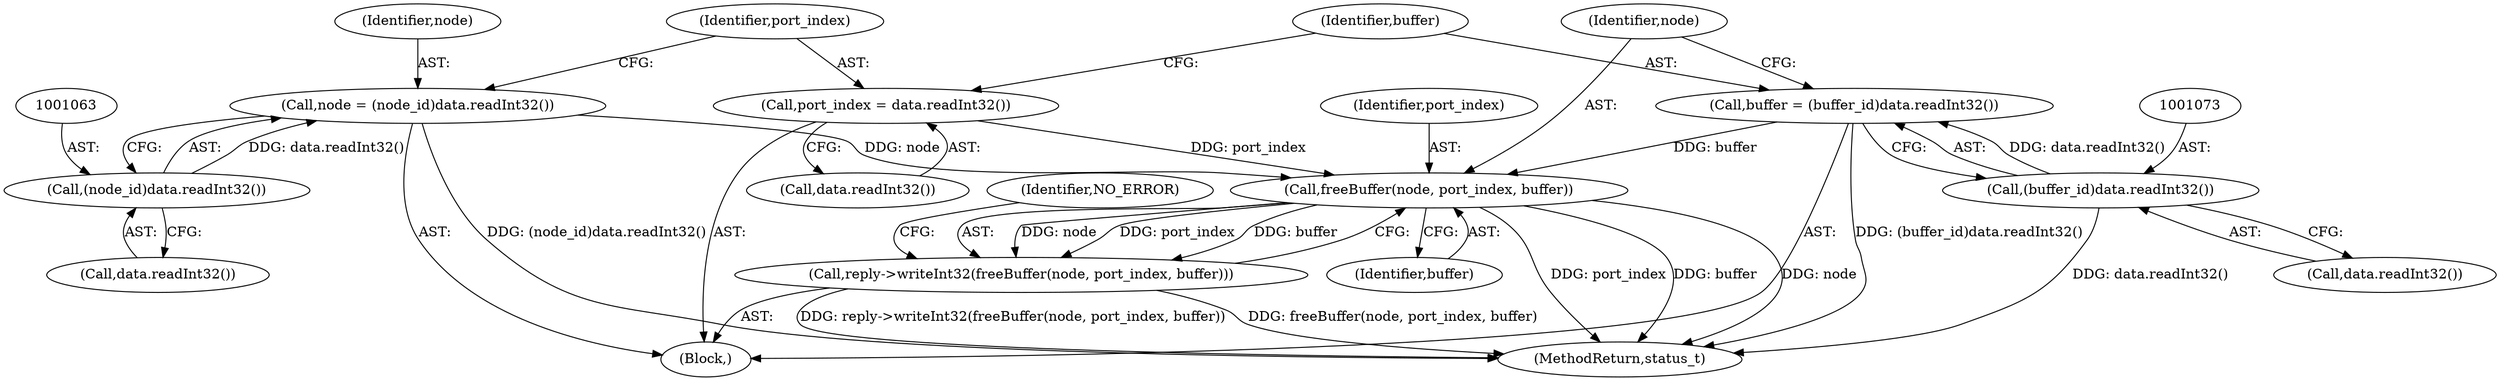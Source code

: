digraph "0_Android_8d87321b704cb3f88e8cae668937d001fd63d5e3@API" {
"1001076" [label="(Call,freeBuffer(node, port_index, buffer))"];
"1001060" [label="(Call,node = (node_id)data.readInt32())"];
"1001062" [label="(Call,(node_id)data.readInt32())"];
"1001066" [label="(Call,port_index = data.readInt32())"];
"1001070" [label="(Call,buffer = (buffer_id)data.readInt32())"];
"1001072" [label="(Call,(buffer_id)data.readInt32())"];
"1001075" [label="(Call,reply->writeInt32(freeBuffer(node, port_index, buffer)))"];
"1001207" [label="(MethodReturn,status_t)"];
"1001054" [label="(Block,)"];
"1001072" [label="(Call,(buffer_id)data.readInt32())"];
"1001064" [label="(Call,data.readInt32())"];
"1001075" [label="(Call,reply->writeInt32(freeBuffer(node, port_index, buffer)))"];
"1001071" [label="(Identifier,buffer)"];
"1001067" [label="(Identifier,port_index)"];
"1001070" [label="(Call,buffer = (buffer_id)data.readInt32())"];
"1001061" [label="(Identifier,node)"];
"1001060" [label="(Call,node = (node_id)data.readInt32())"];
"1001077" [label="(Identifier,node)"];
"1001062" [label="(Call,(node_id)data.readInt32())"];
"1001076" [label="(Call,freeBuffer(node, port_index, buffer))"];
"1001079" [label="(Identifier,buffer)"];
"1001068" [label="(Call,data.readInt32())"];
"1001078" [label="(Identifier,port_index)"];
"1001066" [label="(Call,port_index = data.readInt32())"];
"1001081" [label="(Identifier,NO_ERROR)"];
"1001074" [label="(Call,data.readInt32())"];
"1001076" -> "1001075"  [label="AST: "];
"1001076" -> "1001079"  [label="CFG: "];
"1001077" -> "1001076"  [label="AST: "];
"1001078" -> "1001076"  [label="AST: "];
"1001079" -> "1001076"  [label="AST: "];
"1001075" -> "1001076"  [label="CFG: "];
"1001076" -> "1001207"  [label="DDG: port_index"];
"1001076" -> "1001207"  [label="DDG: node"];
"1001076" -> "1001207"  [label="DDG: buffer"];
"1001076" -> "1001075"  [label="DDG: node"];
"1001076" -> "1001075"  [label="DDG: port_index"];
"1001076" -> "1001075"  [label="DDG: buffer"];
"1001060" -> "1001076"  [label="DDG: node"];
"1001066" -> "1001076"  [label="DDG: port_index"];
"1001070" -> "1001076"  [label="DDG: buffer"];
"1001060" -> "1001054"  [label="AST: "];
"1001060" -> "1001062"  [label="CFG: "];
"1001061" -> "1001060"  [label="AST: "];
"1001062" -> "1001060"  [label="AST: "];
"1001067" -> "1001060"  [label="CFG: "];
"1001060" -> "1001207"  [label="DDG: (node_id)data.readInt32()"];
"1001062" -> "1001060"  [label="DDG: data.readInt32()"];
"1001062" -> "1001064"  [label="CFG: "];
"1001063" -> "1001062"  [label="AST: "];
"1001064" -> "1001062"  [label="AST: "];
"1001066" -> "1001054"  [label="AST: "];
"1001066" -> "1001068"  [label="CFG: "];
"1001067" -> "1001066"  [label="AST: "];
"1001068" -> "1001066"  [label="AST: "];
"1001071" -> "1001066"  [label="CFG: "];
"1001070" -> "1001054"  [label="AST: "];
"1001070" -> "1001072"  [label="CFG: "];
"1001071" -> "1001070"  [label="AST: "];
"1001072" -> "1001070"  [label="AST: "];
"1001077" -> "1001070"  [label="CFG: "];
"1001070" -> "1001207"  [label="DDG: (buffer_id)data.readInt32()"];
"1001072" -> "1001070"  [label="DDG: data.readInt32()"];
"1001072" -> "1001074"  [label="CFG: "];
"1001073" -> "1001072"  [label="AST: "];
"1001074" -> "1001072"  [label="AST: "];
"1001072" -> "1001207"  [label="DDG: data.readInt32()"];
"1001075" -> "1001054"  [label="AST: "];
"1001081" -> "1001075"  [label="CFG: "];
"1001075" -> "1001207"  [label="DDG: reply->writeInt32(freeBuffer(node, port_index, buffer))"];
"1001075" -> "1001207"  [label="DDG: freeBuffer(node, port_index, buffer)"];
}
